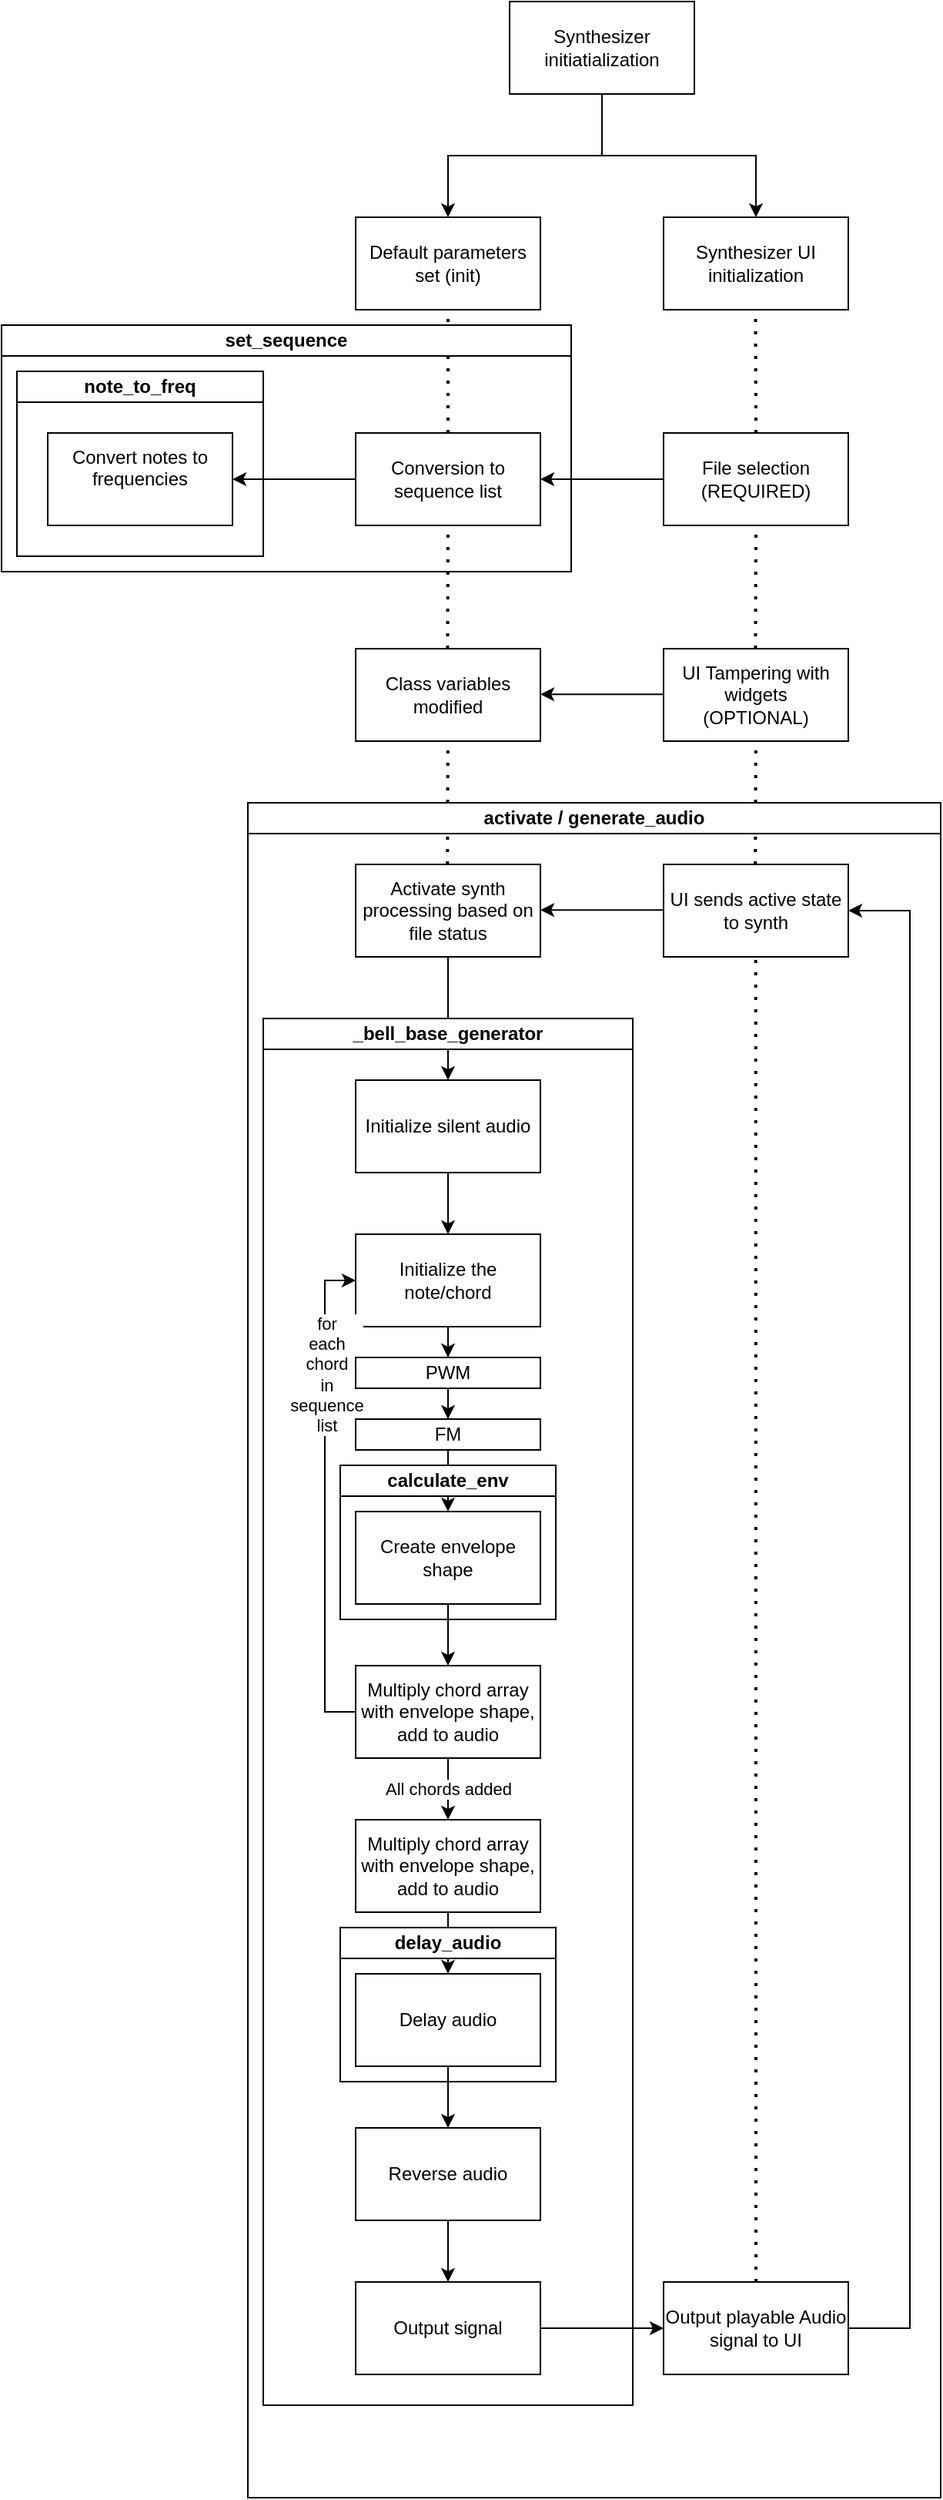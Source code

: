 <mxfile version="23.1.5" type="device">
  <diagram name="Page-1" id="K88rnw9t2ag11kLIX8AY">
    <mxGraphModel dx="1862" dy="1607" grid="0" gridSize="10" guides="1" tooltips="1" connect="1" arrows="1" fold="1" page="1" pageScale="2.5" pageWidth="850" pageHeight="2500" math="0" shadow="0">
      <root>
        <mxCell id="0" />
        <mxCell id="1" parent="0" />
        <mxCell id="8RYWYjSml7qPH1rMi75g-4" style="edgeStyle=orthogonalEdgeStyle;rounded=0;orthogonalLoop=1;jettySize=auto;html=1;entryX=0.5;entryY=0;entryDx=0;entryDy=0;" edge="1" parent="1" source="8RYWYjSml7qPH1rMi75g-1" target="8RYWYjSml7qPH1rMi75g-3">
          <mxGeometry relative="1" as="geometry">
            <mxPoint x="440" y="140" as="targetPoint" />
          </mxGeometry>
        </mxCell>
        <mxCell id="8RYWYjSml7qPH1rMi75g-5" style="edgeStyle=orthogonalEdgeStyle;rounded=0;orthogonalLoop=1;jettySize=auto;html=1;entryX=0.5;entryY=0;entryDx=0;entryDy=0;" edge="1" parent="1" source="8RYWYjSml7qPH1rMi75g-1" target="8RYWYjSml7qPH1rMi75g-2">
          <mxGeometry relative="1" as="geometry" />
        </mxCell>
        <mxCell id="8RYWYjSml7qPH1rMi75g-1" value="Synthesizer initiatialization" style="rounded=0;whiteSpace=wrap;html=1;" vertex="1" parent="1">
          <mxGeometry x="380" y="40" width="120" height="60" as="geometry" />
        </mxCell>
        <mxCell id="8RYWYjSml7qPH1rMi75g-2" value="Synthesizer UI initialization" style="rounded=0;whiteSpace=wrap;html=1;" vertex="1" parent="1">
          <mxGeometry x="480" y="180" width="120" height="60" as="geometry" />
        </mxCell>
        <mxCell id="8RYWYjSml7qPH1rMi75g-3" value="Default parameters set (init)" style="rounded=0;whiteSpace=wrap;html=1;" vertex="1" parent="1">
          <mxGeometry x="280" y="180" width="120" height="60" as="geometry" />
        </mxCell>
        <mxCell id="8RYWYjSml7qPH1rMi75g-6" value="" style="endArrow=none;dashed=1;html=1;dashPattern=1 3;strokeWidth=2;rounded=0;entryX=0.5;entryY=1;entryDx=0;entryDy=0;" edge="1" parent="1" target="8RYWYjSml7qPH1rMi75g-3">
          <mxGeometry width="50" height="50" relative="1" as="geometry">
            <mxPoint x="340" y="320" as="sourcePoint" />
            <mxPoint x="450" y="260" as="targetPoint" />
          </mxGeometry>
        </mxCell>
        <mxCell id="8RYWYjSml7qPH1rMi75g-16" style="edgeStyle=orthogonalEdgeStyle;rounded=0;orthogonalLoop=1;jettySize=auto;html=1;entryX=1;entryY=0.5;entryDx=0;entryDy=0;" edge="1" parent="1" source="8RYWYjSml7qPH1rMi75g-7" target="8RYWYjSml7qPH1rMi75g-8">
          <mxGeometry relative="1" as="geometry" />
        </mxCell>
        <mxCell id="8RYWYjSml7qPH1rMi75g-7" value="File selection (REQUIRED)" style="rounded=0;whiteSpace=wrap;html=1;" vertex="1" parent="1">
          <mxGeometry x="480" y="320" width="120" height="60" as="geometry" />
        </mxCell>
        <mxCell id="8RYWYjSml7qPH1rMi75g-20" value="" style="edgeStyle=orthogonalEdgeStyle;rounded=0;orthogonalLoop=1;jettySize=auto;html=1;" edge="1" parent="1" source="8RYWYjSml7qPH1rMi75g-8" target="8RYWYjSml7qPH1rMi75g-19">
          <mxGeometry relative="1" as="geometry" />
        </mxCell>
        <mxCell id="8RYWYjSml7qPH1rMi75g-8" value="Conversion to sequence list" style="rounded=0;whiteSpace=wrap;html=1;" vertex="1" parent="1">
          <mxGeometry x="280" y="320" width="120" height="60" as="geometry" />
        </mxCell>
        <mxCell id="8RYWYjSml7qPH1rMi75g-10" value="UI Tampering with widgets &lt;br&gt;(OPTIONAL)" style="rounded=0;whiteSpace=wrap;html=1;" vertex="1" parent="1">
          <mxGeometry x="480" y="460" width="120" height="60" as="geometry" />
        </mxCell>
        <mxCell id="8RYWYjSml7qPH1rMi75g-11" value="Class variables modified" style="rounded=0;whiteSpace=wrap;html=1;" vertex="1" parent="1">
          <mxGeometry x="280" y="460" width="120" height="60" as="geometry" />
        </mxCell>
        <mxCell id="8RYWYjSml7qPH1rMi75g-13" value="" style="endArrow=none;dashed=1;html=1;dashPattern=1 3;strokeWidth=2;rounded=0;entryX=0.5;entryY=1;entryDx=0;entryDy=0;" edge="1" parent="1" target="8RYWYjSml7qPH1rMi75g-8">
          <mxGeometry width="50" height="50" relative="1" as="geometry">
            <mxPoint x="339.71" y="460" as="sourcePoint" />
            <mxPoint x="339.71" y="420" as="targetPoint" />
          </mxGeometry>
        </mxCell>
        <mxCell id="8RYWYjSml7qPH1rMi75g-14" value="" style="endArrow=none;dashed=1;html=1;dashPattern=1 3;strokeWidth=2;rounded=0;entryX=0.5;entryY=1;entryDx=0;entryDy=0;" edge="1" parent="1">
          <mxGeometry width="50" height="50" relative="1" as="geometry">
            <mxPoint x="540" y="320" as="sourcePoint" />
            <mxPoint x="539.71" y="240" as="targetPoint" />
          </mxGeometry>
        </mxCell>
        <mxCell id="8RYWYjSml7qPH1rMi75g-15" value="" style="endArrow=none;dashed=1;html=1;dashPattern=1 3;strokeWidth=2;rounded=0;entryX=0.5;entryY=1;entryDx=0;entryDy=0;" edge="1" parent="1" target="8RYWYjSml7qPH1rMi75g-7">
          <mxGeometry width="50" height="50" relative="1" as="geometry">
            <mxPoint x="539.71" y="460" as="sourcePoint" />
            <mxPoint x="539.71" y="420" as="targetPoint" />
          </mxGeometry>
        </mxCell>
        <mxCell id="8RYWYjSml7qPH1rMi75g-19" value="Convert notes to frequencies &lt;div&gt;&lt;br/&gt;&lt;/div&gt;" style="rounded=0;whiteSpace=wrap;html=1;" vertex="1" parent="1">
          <mxGeometry x="80" y="320" width="120" height="60" as="geometry" />
        </mxCell>
        <mxCell id="8RYWYjSml7qPH1rMi75g-25" value="note_to_freq" style="swimlane;whiteSpace=wrap;html=1;startSize=20;" vertex="1" parent="1">
          <mxGeometry x="60" y="280" width="160" height="120" as="geometry" />
        </mxCell>
        <mxCell id="8RYWYjSml7qPH1rMi75g-26" value="set_sequence" style="swimlane;whiteSpace=wrap;html=1;startSize=20;" vertex="1" parent="1">
          <mxGeometry x="50" y="250" width="370" height="160" as="geometry" />
        </mxCell>
        <mxCell id="8RYWYjSml7qPH1rMi75g-27" style="edgeStyle=orthogonalEdgeStyle;rounded=0;orthogonalLoop=1;jettySize=auto;html=1;entryX=1;entryY=0.5;entryDx=0;entryDy=0;" edge="1" parent="1">
          <mxGeometry relative="1" as="geometry">
            <mxPoint x="480" y="489.6" as="sourcePoint" />
            <mxPoint x="400" y="489.6" as="targetPoint" />
          </mxGeometry>
        </mxCell>
        <mxCell id="8RYWYjSml7qPH1rMi75g-28" value="UI sends active state to synth" style="rounded=0;whiteSpace=wrap;html=1;" vertex="1" parent="1">
          <mxGeometry x="480" y="600" width="120" height="60" as="geometry" />
        </mxCell>
        <mxCell id="8RYWYjSml7qPH1rMi75g-29" style="edgeStyle=orthogonalEdgeStyle;rounded=0;orthogonalLoop=1;jettySize=auto;html=1;entryX=1;entryY=0.5;entryDx=0;entryDy=0;" edge="1" parent="1">
          <mxGeometry relative="1" as="geometry">
            <mxPoint x="480" y="629.62" as="sourcePoint" />
            <mxPoint x="400" y="629.62" as="targetPoint" />
          </mxGeometry>
        </mxCell>
        <mxCell id="8RYWYjSml7qPH1rMi75g-30" value="" style="endArrow=none;dashed=1;html=1;dashPattern=1 3;strokeWidth=2;rounded=0;entryX=0.5;entryY=1;entryDx=0;entryDy=0;" edge="1" parent="1">
          <mxGeometry width="50" height="50" relative="1" as="geometry">
            <mxPoint x="339.62" y="600" as="sourcePoint" />
            <mxPoint x="339.91" y="520" as="targetPoint" />
          </mxGeometry>
        </mxCell>
        <mxCell id="8RYWYjSml7qPH1rMi75g-36" style="edgeStyle=orthogonalEdgeStyle;rounded=0;orthogonalLoop=1;jettySize=auto;html=1;entryX=0.5;entryY=0;entryDx=0;entryDy=0;" edge="1" parent="1" source="8RYWYjSml7qPH1rMi75g-31" target="8RYWYjSml7qPH1rMi75g-34">
          <mxGeometry relative="1" as="geometry" />
        </mxCell>
        <mxCell id="8RYWYjSml7qPH1rMi75g-31" value="Activate synth processing based on file status" style="rounded=0;whiteSpace=wrap;html=1;" vertex="1" parent="1">
          <mxGeometry x="280" y="600" width="120" height="60" as="geometry" />
        </mxCell>
        <mxCell id="8RYWYjSml7qPH1rMi75g-32" value="" style="endArrow=none;dashed=1;html=1;dashPattern=1 3;strokeWidth=2;rounded=0;entryX=0.5;entryY=1;entryDx=0;entryDy=0;" edge="1" parent="1">
          <mxGeometry width="50" height="50" relative="1" as="geometry">
            <mxPoint x="539.62" y="600" as="sourcePoint" />
            <mxPoint x="539.91" y="520" as="targetPoint" />
          </mxGeometry>
        </mxCell>
        <mxCell id="8RYWYjSml7qPH1rMi75g-33" value="activate / generate_audio" style="swimlane;whiteSpace=wrap;html=1;startSize=20;" vertex="1" parent="1">
          <mxGeometry x="210" y="560" width="450" height="1100" as="geometry" />
        </mxCell>
        <mxCell id="8RYWYjSml7qPH1rMi75g-38" value="" style="endArrow=none;dashed=1;html=1;dashPattern=1 3;strokeWidth=2;rounded=0;entryX=0.5;entryY=1;entryDx=0;entryDy=0;" edge="1" parent="8RYWYjSml7qPH1rMi75g-33">
          <mxGeometry width="50" height="50" relative="1" as="geometry">
            <mxPoint x="330" y="960" as="sourcePoint" />
            <mxPoint x="329.86" y="100" as="targetPoint" />
          </mxGeometry>
        </mxCell>
        <mxCell id="8RYWYjSml7qPH1rMi75g-68" value="Output playable Audio signal to UI" style="rounded=0;whiteSpace=wrap;html=1;" vertex="1" parent="8RYWYjSml7qPH1rMi75g-33">
          <mxGeometry x="270" y="960" width="120" height="60" as="geometry" />
        </mxCell>
        <mxCell id="8RYWYjSml7qPH1rMi75g-40" value="" style="edgeStyle=orthogonalEdgeStyle;rounded=0;orthogonalLoop=1;jettySize=auto;html=1;" edge="1" parent="1" source="8RYWYjSml7qPH1rMi75g-34" target="8RYWYjSml7qPH1rMi75g-39">
          <mxGeometry relative="1" as="geometry" />
        </mxCell>
        <mxCell id="8RYWYjSml7qPH1rMi75g-34" value="Initialize silent audio" style="rounded=0;whiteSpace=wrap;html=1;" vertex="1" parent="1">
          <mxGeometry x="280" y="740" width="120" height="60" as="geometry" />
        </mxCell>
        <mxCell id="8RYWYjSml7qPH1rMi75g-37" value="_bell_base_generator" style="swimlane;whiteSpace=wrap;html=1;startSize=20;" vertex="1" parent="1">
          <mxGeometry x="220" y="700" width="240" height="900" as="geometry" />
        </mxCell>
        <mxCell id="8RYWYjSml7qPH1rMi75g-50" value="" style="edgeStyle=orthogonalEdgeStyle;rounded=0;orthogonalLoop=1;jettySize=auto;html=1;" edge="1" parent="8RYWYjSml7qPH1rMi75g-37" source="8RYWYjSml7qPH1rMi75g-39" target="8RYWYjSml7qPH1rMi75g-49">
          <mxGeometry relative="1" as="geometry" />
        </mxCell>
        <mxCell id="8RYWYjSml7qPH1rMi75g-39" value="Initialize the note/chord" style="rounded=0;whiteSpace=wrap;html=1;" vertex="1" parent="8RYWYjSml7qPH1rMi75g-37">
          <mxGeometry x="60" y="140" width="120" height="60" as="geometry" />
        </mxCell>
        <mxCell id="8RYWYjSml7qPH1rMi75g-56" style="edgeStyle=orthogonalEdgeStyle;rounded=0;orthogonalLoop=1;jettySize=auto;html=1;entryX=0;entryY=0.5;entryDx=0;entryDy=0;" edge="1" parent="8RYWYjSml7qPH1rMi75g-37" source="8RYWYjSml7qPH1rMi75g-41" target="8RYWYjSml7qPH1rMi75g-39">
          <mxGeometry relative="1" as="geometry">
            <mxPoint x="30" y="170" as="targetPoint" />
            <Array as="points">
              <mxPoint x="40" y="450" />
              <mxPoint x="40" y="170" />
            </Array>
          </mxGeometry>
        </mxCell>
        <mxCell id="8RYWYjSml7qPH1rMi75g-58" value="for &lt;br&gt;each &lt;br&gt;chord&lt;br&gt;in&lt;br&gt;sequence&lt;br&gt;list" style="edgeLabel;html=1;align=center;verticalAlign=middle;resizable=0;points=[];" vertex="1" connectable="0" parent="8RYWYjSml7qPH1rMi75g-56">
          <mxGeometry x="0.365" y="-1" relative="1" as="geometry">
            <mxPoint y="-21" as="offset" />
          </mxGeometry>
        </mxCell>
        <mxCell id="8RYWYjSml7qPH1rMi75g-59" value="All chords added" style="edgeStyle=orthogonalEdgeStyle;rounded=0;orthogonalLoop=1;jettySize=auto;html=1;entryX=0.5;entryY=0;entryDx=0;entryDy=0;" edge="1" parent="8RYWYjSml7qPH1rMi75g-37" source="8RYWYjSml7qPH1rMi75g-41" target="8RYWYjSml7qPH1rMi75g-57">
          <mxGeometry x="0.007" relative="1" as="geometry">
            <mxPoint as="offset" />
          </mxGeometry>
        </mxCell>
        <mxCell id="8RYWYjSml7qPH1rMi75g-41" value="Multiply chord array with envelope shape, add to audio" style="rounded=0;whiteSpace=wrap;html=1;" vertex="1" parent="8RYWYjSml7qPH1rMi75g-37">
          <mxGeometry x="60" y="420" width="120" height="60" as="geometry" />
        </mxCell>
        <mxCell id="8RYWYjSml7qPH1rMi75g-55" style="edgeStyle=orthogonalEdgeStyle;rounded=0;orthogonalLoop=1;jettySize=auto;html=1;entryX=0.5;entryY=0;entryDx=0;entryDy=0;" edge="1" parent="8RYWYjSml7qPH1rMi75g-37" source="8RYWYjSml7qPH1rMi75g-42" target="8RYWYjSml7qPH1rMi75g-41">
          <mxGeometry relative="1" as="geometry" />
        </mxCell>
        <mxCell id="8RYWYjSml7qPH1rMi75g-42" value="Create envelope shape" style="rounded=0;whiteSpace=wrap;html=1;" vertex="1" parent="8RYWYjSml7qPH1rMi75g-37">
          <mxGeometry x="60" y="320" width="120" height="60" as="geometry" />
        </mxCell>
        <mxCell id="8RYWYjSml7qPH1rMi75g-53" style="edgeStyle=orthogonalEdgeStyle;rounded=0;orthogonalLoop=1;jettySize=auto;html=1;entryX=0.5;entryY=0;entryDx=0;entryDy=0;" edge="1" parent="8RYWYjSml7qPH1rMi75g-37" source="8RYWYjSml7qPH1rMi75g-49" target="8RYWYjSml7qPH1rMi75g-51">
          <mxGeometry relative="1" as="geometry" />
        </mxCell>
        <mxCell id="8RYWYjSml7qPH1rMi75g-49" value="PWM" style="rounded=0;whiteSpace=wrap;html=1;" vertex="1" parent="8RYWYjSml7qPH1rMi75g-37">
          <mxGeometry x="60" y="220" width="120" height="20" as="geometry" />
        </mxCell>
        <mxCell id="8RYWYjSml7qPH1rMi75g-54" style="edgeStyle=orthogonalEdgeStyle;rounded=0;orthogonalLoop=1;jettySize=auto;html=1;entryX=0.5;entryY=0;entryDx=0;entryDy=0;" edge="1" parent="8RYWYjSml7qPH1rMi75g-37" source="8RYWYjSml7qPH1rMi75g-51" target="8RYWYjSml7qPH1rMi75g-42">
          <mxGeometry relative="1" as="geometry">
            <mxPoint x="120" y="310" as="targetPoint" />
          </mxGeometry>
        </mxCell>
        <mxCell id="8RYWYjSml7qPH1rMi75g-51" value="FM" style="rounded=0;whiteSpace=wrap;html=1;" vertex="1" parent="8RYWYjSml7qPH1rMi75g-37">
          <mxGeometry x="60" y="260" width="120" height="20" as="geometry" />
        </mxCell>
        <mxCell id="8RYWYjSml7qPH1rMi75g-47" value="calculate_env" style="swimlane;whiteSpace=wrap;html=1;startSize=20;" vertex="1" parent="8RYWYjSml7qPH1rMi75g-37">
          <mxGeometry x="50" y="290" width="140" height="100" as="geometry" />
        </mxCell>
        <mxCell id="8RYWYjSml7qPH1rMi75g-64" style="edgeStyle=orthogonalEdgeStyle;rounded=0;orthogonalLoop=1;jettySize=auto;html=1;entryX=0.5;entryY=0;entryDx=0;entryDy=0;" edge="1" parent="8RYWYjSml7qPH1rMi75g-37" source="8RYWYjSml7qPH1rMi75g-57" target="8RYWYjSml7qPH1rMi75g-60">
          <mxGeometry relative="1" as="geometry" />
        </mxCell>
        <mxCell id="8RYWYjSml7qPH1rMi75g-57" value="Multiply chord array with envelope shape, add to audio" style="rounded=0;whiteSpace=wrap;html=1;" vertex="1" parent="8RYWYjSml7qPH1rMi75g-37">
          <mxGeometry x="60" y="520" width="120" height="60" as="geometry" />
        </mxCell>
        <mxCell id="8RYWYjSml7qPH1rMi75g-66" style="edgeStyle=orthogonalEdgeStyle;rounded=0;orthogonalLoop=1;jettySize=auto;html=1;entryX=0.5;entryY=0;entryDx=0;entryDy=0;" edge="1" parent="8RYWYjSml7qPH1rMi75g-37" source="8RYWYjSml7qPH1rMi75g-60" target="8RYWYjSml7qPH1rMi75g-61">
          <mxGeometry relative="1" as="geometry" />
        </mxCell>
        <mxCell id="8RYWYjSml7qPH1rMi75g-60" value="Delay audio" style="rounded=0;whiteSpace=wrap;html=1;" vertex="1" parent="8RYWYjSml7qPH1rMi75g-37">
          <mxGeometry x="60" y="620" width="120" height="60" as="geometry" />
        </mxCell>
        <mxCell id="8RYWYjSml7qPH1rMi75g-67" style="edgeStyle=orthogonalEdgeStyle;rounded=0;orthogonalLoop=1;jettySize=auto;html=1;entryX=0.5;entryY=0;entryDx=0;entryDy=0;" edge="1" parent="8RYWYjSml7qPH1rMi75g-37" source="8RYWYjSml7qPH1rMi75g-61" target="8RYWYjSml7qPH1rMi75g-62">
          <mxGeometry relative="1" as="geometry" />
        </mxCell>
        <mxCell id="8RYWYjSml7qPH1rMi75g-61" value="Reverse audio" style="rounded=0;whiteSpace=wrap;html=1;" vertex="1" parent="8RYWYjSml7qPH1rMi75g-37">
          <mxGeometry x="60" y="720" width="120" height="60" as="geometry" />
        </mxCell>
        <mxCell id="8RYWYjSml7qPH1rMi75g-62" value="Output signal" style="rounded=0;whiteSpace=wrap;html=1;" vertex="1" parent="8RYWYjSml7qPH1rMi75g-37">
          <mxGeometry x="60" y="820" width="120" height="60" as="geometry" />
        </mxCell>
        <mxCell id="8RYWYjSml7qPH1rMi75g-63" value="delay_audio" style="swimlane;whiteSpace=wrap;html=1;startSize=20;" vertex="1" parent="8RYWYjSml7qPH1rMi75g-37">
          <mxGeometry x="50" y="590" width="140" height="100" as="geometry" />
        </mxCell>
        <mxCell id="8RYWYjSml7qPH1rMi75g-69" style="edgeStyle=orthogonalEdgeStyle;rounded=0;orthogonalLoop=1;jettySize=auto;html=1;entryX=0;entryY=0.5;entryDx=0;entryDy=0;" edge="1" parent="1" source="8RYWYjSml7qPH1rMi75g-62" target="8RYWYjSml7qPH1rMi75g-68">
          <mxGeometry relative="1" as="geometry" />
        </mxCell>
        <mxCell id="8RYWYjSml7qPH1rMi75g-70" style="edgeStyle=orthogonalEdgeStyle;rounded=0;orthogonalLoop=1;jettySize=auto;html=1;entryX=1;entryY=0.5;entryDx=0;entryDy=0;" edge="1" parent="1" source="8RYWYjSml7qPH1rMi75g-68" target="8RYWYjSml7qPH1rMi75g-28">
          <mxGeometry relative="1" as="geometry">
            <mxPoint x="650" y="640" as="targetPoint" />
            <Array as="points">
              <mxPoint x="640" y="1550" />
              <mxPoint x="640" y="630" />
            </Array>
          </mxGeometry>
        </mxCell>
      </root>
    </mxGraphModel>
  </diagram>
</mxfile>
